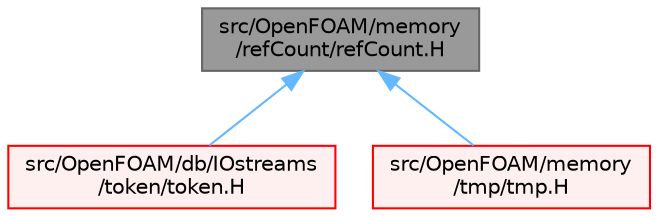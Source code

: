 digraph "src/OpenFOAM/memory/refCount/refCount.H"
{
 // LATEX_PDF_SIZE
  bgcolor="transparent";
  edge [fontname=Helvetica,fontsize=10,labelfontname=Helvetica,labelfontsize=10];
  node [fontname=Helvetica,fontsize=10,shape=box,height=0.2,width=0.4];
  Node1 [id="Node000001",label="src/OpenFOAM/memory\l/refCount/refCount.H",height=0.2,width=0.4,color="gray40", fillcolor="grey60", style="filled", fontcolor="black",tooltip=" "];
  Node1 -> Node2 [id="edge1_Node000001_Node000002",dir="back",color="steelblue1",style="solid",tooltip=" "];
  Node2 [id="Node000002",label="src/OpenFOAM/db/IOstreams\l/token/token.H",height=0.2,width=0.4,color="red", fillcolor="#FFF0F0", style="filled",URL="$token_8H.html",tooltip=" "];
  Node1 -> Node7937 [id="edge2_Node000001_Node007937",dir="back",color="steelblue1",style="solid",tooltip=" "];
  Node7937 [id="Node007937",label="src/OpenFOAM/memory\l/tmp/tmp.H",height=0.2,width=0.4,color="red", fillcolor="#FFF0F0", style="filled",URL="$tmp_8H.html",tooltip=" "];
}
